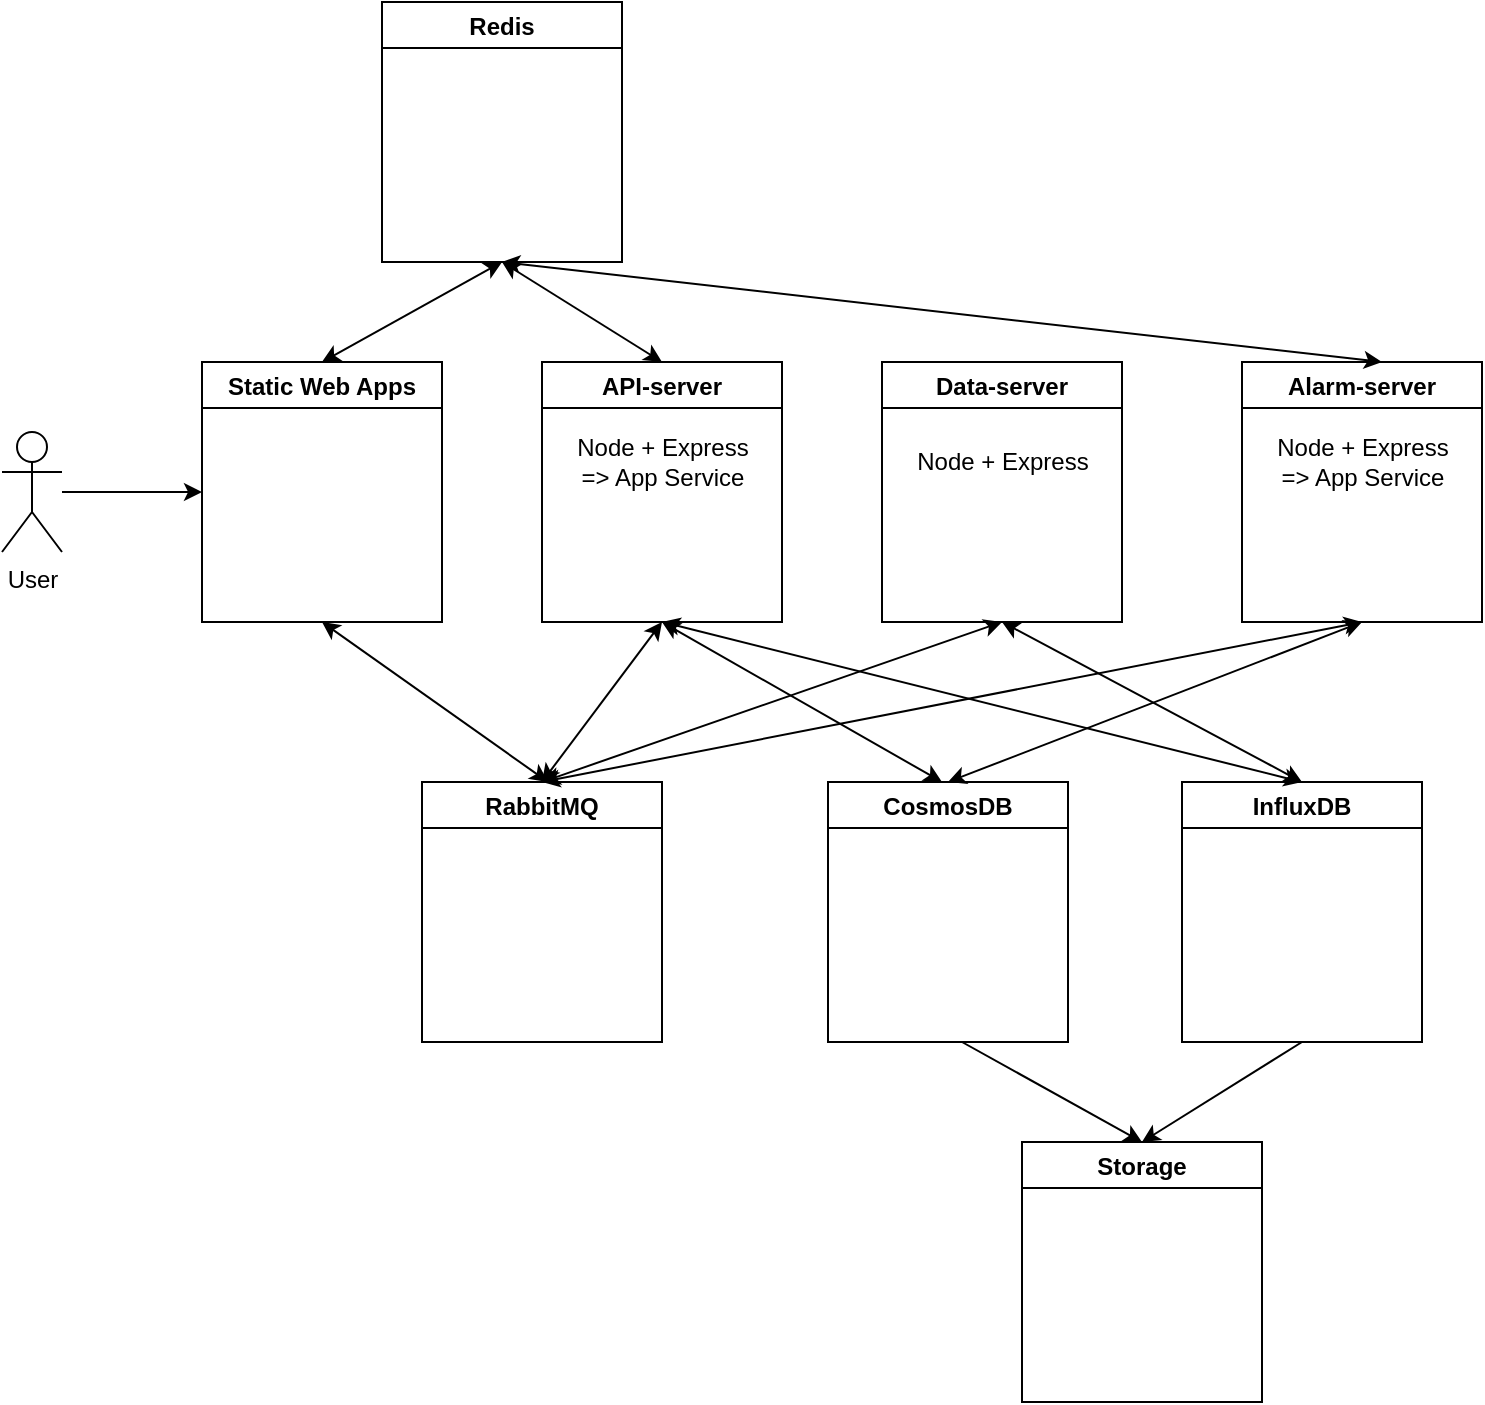 <mxfile version="14.9.3" type="github">
  <diagram id="OFISlrnKLpWPtDzpPDcQ" name="Page-1">
    <mxGraphModel dx="1422" dy="762" grid="1" gridSize="10" guides="1" tooltips="1" connect="1" arrows="1" fold="1" page="1" pageScale="1" pageWidth="827" pageHeight="1169" math="0" shadow="0">
      <root>
        <mxCell id="0" />
        <mxCell id="1" parent="0" />
        <mxCell id="wEHBRAMho83SRR6PWmGS-2" value="API-server" style="swimlane;" vertex="1" parent="1">
          <mxGeometry x="300" y="210" width="120" height="130" as="geometry" />
        </mxCell>
        <mxCell id="wEHBRAMho83SRR6PWmGS-3" value="Data-server" style="swimlane;" vertex="1" parent="1">
          <mxGeometry x="470" y="210" width="120" height="130" as="geometry" />
        </mxCell>
        <mxCell id="wEHBRAMho83SRR6PWmGS-4" value="Static Web Apps" style="swimlane;" vertex="1" parent="1">
          <mxGeometry x="130" y="210" width="120" height="130" as="geometry" />
        </mxCell>
        <mxCell id="wEHBRAMho83SRR6PWmGS-5" value="RabbitMQ" style="swimlane;" vertex="1" parent="1">
          <mxGeometry x="240" y="420" width="120" height="130" as="geometry" />
        </mxCell>
        <mxCell id="wEHBRAMho83SRR6PWmGS-6" value="CosmosDB" style="swimlane;" vertex="1" parent="1">
          <mxGeometry x="443" y="420" width="120" height="130" as="geometry" />
        </mxCell>
        <mxCell id="wEHBRAMho83SRR6PWmGS-7" value="InfluxDB" style="swimlane;" vertex="1" parent="1">
          <mxGeometry x="620" y="420" width="120" height="130" as="geometry" />
        </mxCell>
        <mxCell id="wEHBRAMho83SRR6PWmGS-8" value="Alarm-server" style="swimlane;" vertex="1" parent="1">
          <mxGeometry x="650" y="210" width="120" height="130" as="geometry" />
        </mxCell>
        <mxCell id="wEHBRAMho83SRR6PWmGS-9" value="Node + Express&lt;br&gt;=&amp;gt; App Service" style="text;html=1;align=center;verticalAlign=middle;resizable=0;points=[];autosize=1;strokeColor=none;" vertex="1" parent="1">
          <mxGeometry x="310" y="245" width="100" height="30" as="geometry" />
        </mxCell>
        <mxCell id="wEHBRAMho83SRR6PWmGS-10" value="Node + Express" style="text;html=1;align=center;verticalAlign=middle;resizable=0;points=[];autosize=1;strokeColor=none;" vertex="1" parent="1">
          <mxGeometry x="480" y="250" width="100" height="20" as="geometry" />
        </mxCell>
        <mxCell id="wEHBRAMho83SRR6PWmGS-11" value="Node + Express&lt;br&gt;=&amp;gt; App Service" style="text;html=1;align=center;verticalAlign=middle;resizable=0;points=[];autosize=1;strokeColor=none;" vertex="1" parent="1">
          <mxGeometry x="660" y="245" width="100" height="30" as="geometry" />
        </mxCell>
        <mxCell id="wEHBRAMho83SRR6PWmGS-12" value="" style="endArrow=classic;html=1;" edge="1" parent="1">
          <mxGeometry width="50" height="50" relative="1" as="geometry">
            <mxPoint x="510" y="550" as="sourcePoint" />
            <mxPoint x="600" y="600" as="targetPoint" />
          </mxGeometry>
        </mxCell>
        <mxCell id="wEHBRAMho83SRR6PWmGS-14" value="" style="endArrow=classic;html=1;exitX=0.5;exitY=1;exitDx=0;exitDy=0;startArrow=none;entryX=0.5;entryY=0;entryDx=0;entryDy=0;" edge="1" parent="1" source="wEHBRAMho83SRR6PWmGS-7" target="wEHBRAMho83SRR6PWmGS-1">
          <mxGeometry width="50" height="50" relative="1" as="geometry">
            <mxPoint x="610" y="550" as="sourcePoint" />
            <mxPoint x="600" y="630" as="targetPoint" />
          </mxGeometry>
        </mxCell>
        <mxCell id="wEHBRAMho83SRR6PWmGS-15" value="" style="endArrow=classic;startArrow=classic;html=1;entryX=0.5;entryY=1;entryDx=0;entryDy=0;exitX=0.5;exitY=0;exitDx=0;exitDy=0;" edge="1" parent="1" source="wEHBRAMho83SRR6PWmGS-7" target="wEHBRAMho83SRR6PWmGS-3">
          <mxGeometry width="50" height="50" relative="1" as="geometry">
            <mxPoint x="610" y="550" as="sourcePoint" />
            <mxPoint x="660" y="500" as="targetPoint" />
          </mxGeometry>
        </mxCell>
        <mxCell id="wEHBRAMho83SRR6PWmGS-17" value="" style="endArrow=classic;startArrow=classic;html=1;entryX=0.5;entryY=1;entryDx=0;entryDy=0;" edge="1" parent="1" target="wEHBRAMho83SRR6PWmGS-2">
          <mxGeometry width="50" height="50" relative="1" as="geometry">
            <mxPoint x="500" y="420" as="sourcePoint" />
            <mxPoint x="660" y="500" as="targetPoint" />
          </mxGeometry>
        </mxCell>
        <mxCell id="wEHBRAMho83SRR6PWmGS-18" value="" style="endArrow=classic;startArrow=classic;html=1;exitX=0.5;exitY=0;exitDx=0;exitDy=0;" edge="1" parent="1" source="wEHBRAMho83SRR6PWmGS-4">
          <mxGeometry width="50" height="50" relative="1" as="geometry">
            <mxPoint x="250" y="280" as="sourcePoint" />
            <mxPoint x="280" y="160" as="targetPoint" />
          </mxGeometry>
        </mxCell>
        <mxCell id="wEHBRAMho83SRR6PWmGS-19" value="" style="endArrow=classic;startArrow=classic;html=1;entryX=0.5;entryY=1;entryDx=0;entryDy=0;" edge="1" parent="1" target="wEHBRAMho83SRR6PWmGS-4">
          <mxGeometry width="50" height="50" relative="1" as="geometry">
            <mxPoint x="303" y="420" as="sourcePoint" />
            <mxPoint x="660" y="500" as="targetPoint" />
          </mxGeometry>
        </mxCell>
        <mxCell id="wEHBRAMho83SRR6PWmGS-21" value="User" style="shape=umlActor;verticalLabelPosition=bottom;verticalAlign=top;html=1;outlineConnect=0;" vertex="1" parent="1">
          <mxGeometry x="30" y="245" width="30" height="60" as="geometry" />
        </mxCell>
        <mxCell id="wEHBRAMho83SRR6PWmGS-22" value="" style="endArrow=classic;html=1;entryX=0;entryY=0.5;entryDx=0;entryDy=0;" edge="1" parent="1" source="wEHBRAMho83SRR6PWmGS-21" target="wEHBRAMho83SRR6PWmGS-4">
          <mxGeometry width="50" height="50" relative="1" as="geometry">
            <mxPoint x="60" y="270" as="sourcePoint" />
            <mxPoint x="660" y="500" as="targetPoint" />
          </mxGeometry>
        </mxCell>
        <mxCell id="wEHBRAMho83SRR6PWmGS-25" value="" style="endArrow=classic;startArrow=classic;html=1;exitX=0.5;exitY=0;exitDx=0;exitDy=0;entryX=0.5;entryY=1;entryDx=0;entryDy=0;" edge="1" parent="1" source="wEHBRAMho83SRR6PWmGS-5" target="wEHBRAMho83SRR6PWmGS-2">
          <mxGeometry width="50" height="50" relative="1" as="geometry">
            <mxPoint x="301.96" y="427.01" as="sourcePoint" />
            <mxPoint x="200" y="350" as="targetPoint" />
          </mxGeometry>
        </mxCell>
        <mxCell id="wEHBRAMho83SRR6PWmGS-26" value="" style="endArrow=classic;startArrow=classic;html=1;exitX=0.5;exitY=0;exitDx=0;exitDy=0;" edge="1" parent="1" source="wEHBRAMho83SRR6PWmGS-7">
          <mxGeometry width="50" height="50" relative="1" as="geometry">
            <mxPoint x="530" y="430" as="sourcePoint" />
            <mxPoint x="360" y="340" as="targetPoint" />
          </mxGeometry>
        </mxCell>
        <mxCell id="wEHBRAMho83SRR6PWmGS-27" value="" style="endArrow=classic;startArrow=classic;html=1;exitX=0.5;exitY=0;exitDx=0;exitDy=0;entryX=0.5;entryY=1;entryDx=0;entryDy=0;" edge="1" parent="1" source="wEHBRAMho83SRR6PWmGS-5" target="wEHBRAMho83SRR6PWmGS-3">
          <mxGeometry width="50" height="50" relative="1" as="geometry">
            <mxPoint x="310" y="430" as="sourcePoint" />
            <mxPoint x="370" y="350" as="targetPoint" />
          </mxGeometry>
        </mxCell>
        <mxCell id="wEHBRAMho83SRR6PWmGS-1" value="Storage" style="swimlane;" vertex="1" parent="1">
          <mxGeometry x="540" y="600" width="120" height="130" as="geometry" />
        </mxCell>
        <mxCell id="wEHBRAMho83SRR6PWmGS-29" value="" style="endArrow=classic;startArrow=classic;html=1;entryX=0.5;entryY=1;entryDx=0;entryDy=0;exitX=0.5;exitY=0;exitDx=0;exitDy=0;" edge="1" parent="1" source="wEHBRAMho83SRR6PWmGS-5" target="wEHBRAMho83SRR6PWmGS-8">
          <mxGeometry width="50" height="50" relative="1" as="geometry">
            <mxPoint x="690" y="430" as="sourcePoint" />
            <mxPoint x="540" y="350" as="targetPoint" />
          </mxGeometry>
        </mxCell>
        <mxCell id="wEHBRAMho83SRR6PWmGS-30" value="" style="endArrow=classic;startArrow=classic;html=1;exitX=0.5;exitY=0;exitDx=0;exitDy=0;" edge="1" parent="1" source="wEHBRAMho83SRR6PWmGS-6">
          <mxGeometry width="50" height="50" relative="1" as="geometry">
            <mxPoint x="520" y="420" as="sourcePoint" />
            <mxPoint x="710" y="340" as="targetPoint" />
          </mxGeometry>
        </mxCell>
        <mxCell id="wEHBRAMho83SRR6PWmGS-31" value="Redis" style="swimlane;" vertex="1" parent="1">
          <mxGeometry x="220" y="30" width="120" height="130" as="geometry" />
        </mxCell>
        <mxCell id="wEHBRAMho83SRR6PWmGS-32" value="" style="endArrow=classic;startArrow=classic;html=1;exitX=0.5;exitY=0;exitDx=0;exitDy=0;" edge="1" parent="1" source="wEHBRAMho83SRR6PWmGS-2">
          <mxGeometry width="50" height="50" relative="1" as="geometry">
            <mxPoint x="200" y="220" as="sourcePoint" />
            <mxPoint x="280" y="160" as="targetPoint" />
          </mxGeometry>
        </mxCell>
        <mxCell id="wEHBRAMho83SRR6PWmGS-33" value="" style="endArrow=classic;startArrow=classic;html=1;" edge="1" parent="1">
          <mxGeometry width="50" height="50" relative="1" as="geometry">
            <mxPoint x="720" y="210" as="sourcePoint" />
            <mxPoint x="280" y="160" as="targetPoint" />
          </mxGeometry>
        </mxCell>
      </root>
    </mxGraphModel>
  </diagram>
</mxfile>
